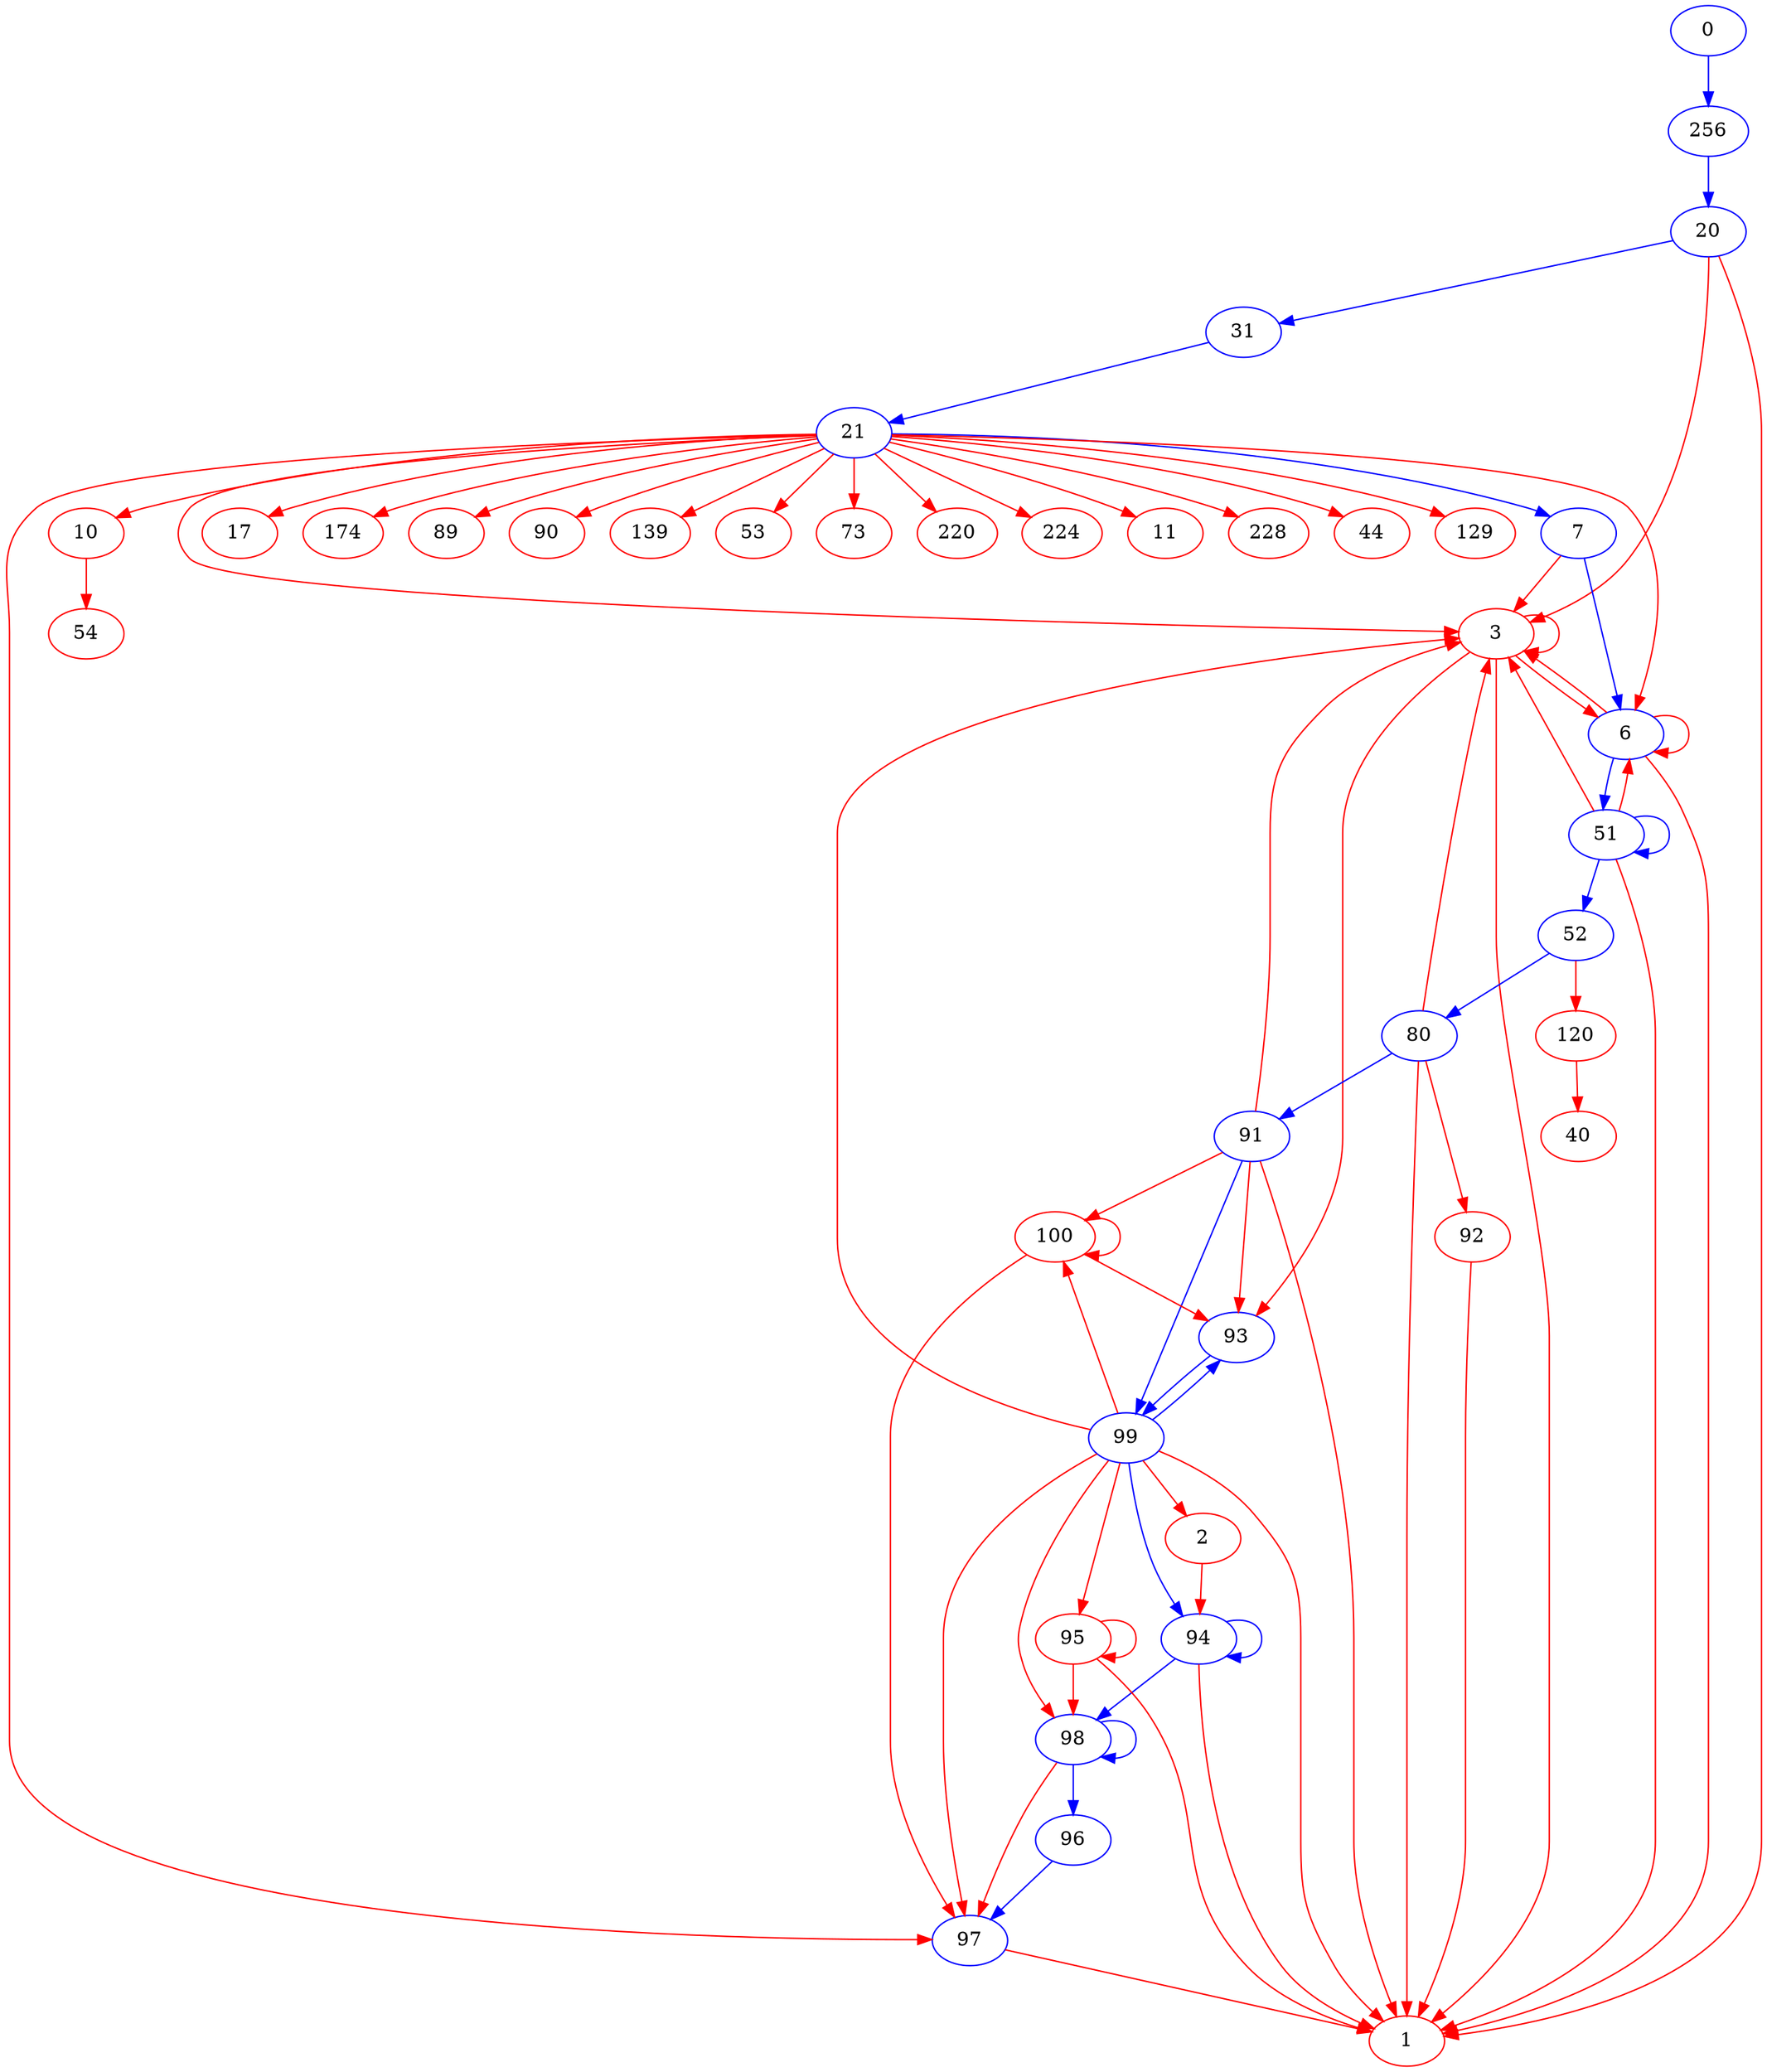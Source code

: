 digraph g {
	node [color=black];
	edge [color=black];
	0	 [color=blue];
	256	 [color=blue];
	0 -> 256 [key=new_edge,
	color=blue];
20 [color=blue];
256 -> 20 [key=new_edge,
color=blue];
31 [color=blue];
20 -> 31 [key=new_edge,
color=blue];
3 [color=red];
20 -> 3 [key=new_edge,
color=red];
1 [color=red];
20 -> 1 [key=new_edge,
color=red];
21 [color=blue];
31 -> 21 [key=new_edge,
color=blue];
7 [color=blue];
21 -> 7 [key=new_edge,
color=blue];
6 [color=blue];
21 -> 6 [key=new_edge,
color=red];
97 [color=blue];
21 -> 97 [key=new_edge,
color=red];
21 -> 3 [key=new_edge,
color=red];
10 [color=red];
21 -> 10 [key=new_edge,
color=red];
17 [color=red];
21 -> 17 [key=new_edge,
color=red];
174 [color=red];
21 -> 174 [key=new_edge,
color=red];
89 [color=red];
21 -> 89 [key=new_edge,
color=red];
90 [color=red];
21 -> 90 [key=new_edge,
color=red];
139 [color=red];
21 -> 139 [key=new_edge,
color=red];
53 [color=red];
21 -> 53 [key=new_edge,
color=red];
73 [color=red];
21 -> 73 [key=new_edge,
color=red];
220 [color=red];
21 -> 220 [key=new_edge,
color=red];
224 [color=red];
21 -> 224 [key=new_edge,
color=red];
11 [color=red];
21 -> 11 [key=new_edge,
color=red];
228 [color=red];
21 -> 228 [key=new_edge,
color=red];
44 [color=red];
21 -> 44 [key=new_edge,
color=red];
129 [color=red];
21 -> 129 [key=new_edge,
color=red];
7 -> 6 [key=new_edge,
color=blue];
7 -> 3 [key=new_edge,
color=red];
6 -> 6 [key=new_edge,
color=red];
51 [color=blue];
6 -> 51 [key=new_edge,
color=blue];
6 -> 3 [key=new_edge,
color=red];
6 -> 1 [key=new_edge,
color=red];
51 -> 6 [key=new_edge,
color=red];
51 -> 51 [key=new_edge,
color=blue];
52 [color=blue];
51 -> 52 [key=new_edge,
color=blue];
51 -> 3 [key=new_edge,
color=red];
51 -> 1 [key=new_edge,
color=red];
80 [color=blue];
52 -> 80 [key=new_edge,
color=blue];
120 [color=red];
52 -> 120 [key=new_edge,
color=red];
91 [color=blue];
80 -> 91 [key=new_edge,
color=blue];
80 -> 3 [key=new_edge,
color=red];
80 -> 1 [key=new_edge,
color=red];
92 [color=red];
80 -> 92 [key=new_edge,
color=red];
99 [color=blue];
91 -> 99 [key=new_edge,
color=blue];
93 [color=blue];
91 -> 93 [key=new_edge,
color=red];
91 -> 3 [key=new_edge,
color=red];
91 -> 1 [key=new_edge,
color=red];
100 [color=red];
91 -> 100 [key=new_edge,
color=red];
99 -> 93 [key=new_edge,
color=blue];
94 [color=blue];
99 -> 94 [key=new_edge,
color=blue];
98 [color=blue];
99 -> 98 [key=new_edge,
color=red];
99 -> 97 [key=new_edge,
color=red];
99 -> 3 [key=new_edge,
color=red];
99 -> 1 [key=new_edge,
color=red];
99 -> 100 [key=new_edge,
color=red];
95 [color=red];
99 -> 95 [key=new_edge,
color=red];
2 [color=red];
99 -> 2 [key=new_edge,
color=red];
93 -> 99 [key=new_edge,
color=blue];
94 -> 94 [key=new_edge,
color=blue];
94 -> 98 [key=new_edge,
color=blue];
94 -> 1 [key=new_edge,
color=red];
98 -> 98 [key=new_edge,
color=blue];
96 [color=blue];
98 -> 96 [key=new_edge,
color=blue];
98 -> 97 [key=new_edge,
color=red];
96 -> 97 [key=new_edge,
color=blue];
97 -> 1 [key=new_edge,
color=red];
3 -> 6 [key=new_edge,
color=red];
3 -> 93 [key=new_edge,
color=red];
3 -> 3 [key=new_edge,
color=red];
3 -> 1 [key=new_edge,
color=red];
100 -> 93 [key=new_edge,
color=red];
100 -> 97 [key=new_edge,
color=red];
100 -> 100 [key=new_edge,
color=red];
95 -> 98 [key=new_edge,
color=red];
95 -> 1 [key=new_edge,
color=red];
95 -> 95 [key=new_edge,
color=red];
92 -> 1 [key=new_edge,
color=red];
40 [color=red];
120 -> 40 [key=new_edge,
color=red];
54 [color=red];
10 -> 54 [key=new_edge,
color=red];
2 -> 94 [key=new_edge,
color=red];
}
